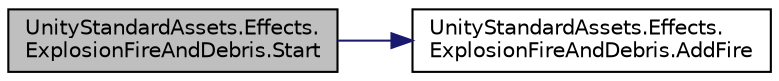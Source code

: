 digraph "UnityStandardAssets.Effects.ExplosionFireAndDebris.Start"
{
 // LATEX_PDF_SIZE
  edge [fontname="Helvetica",fontsize="10",labelfontname="Helvetica",labelfontsize="10"];
  node [fontname="Helvetica",fontsize="10",shape=record];
  rankdir="LR";
  Node1 [label="UnityStandardAssets.Effects.\lExplosionFireAndDebris.Start",height=0.2,width=0.4,color="black", fillcolor="grey75", style="filled", fontcolor="black",tooltip=" "];
  Node1 -> Node2 [color="midnightblue",fontsize="10",style="solid",fontname="Helvetica"];
  Node2 [label="UnityStandardAssets.Effects.\lExplosionFireAndDebris.AddFire",height=0.2,width=0.4,color="black", fillcolor="white", style="filled",URL="$class_unity_standard_assets_1_1_effects_1_1_explosion_fire_and_debris.html#a107a975696c7eb63abba57f6bd30323b",tooltip=" "];
}
